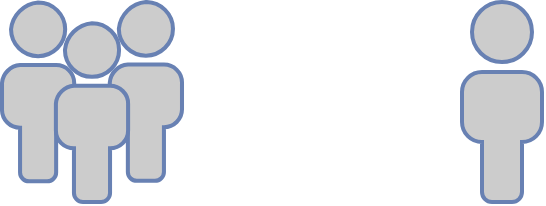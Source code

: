 <mxfile version="22.1.0" type="github">
  <diagram name="第 1 页" id="lMXs8Q7rvd494dYoZQJ7">
    <mxGraphModel dx="1221" dy="737" grid="1" gridSize="10" guides="1" tooltips="1" connect="1" arrows="1" fold="1" page="1" pageScale="1" pageWidth="827" pageHeight="1169" math="0" shadow="0">
      <root>
        <mxCell id="0" />
        <mxCell id="1" parent="0" />
        <mxCell id="C159Fk7skyHzSJro6QM8-1" value="" style="fontColor=#0066CC;verticalAlign=top;verticalLabelPosition=bottom;labelPosition=center;align=center;html=1;outlineConnect=0;fillColor=#CCCCCC;strokeColor=#6881B3;gradientColor=none;gradientDirection=north;strokeWidth=2;shape=mxgraph.networks.users;" vertex="1" parent="1">
          <mxGeometry x="350" y="720" width="90" height="100" as="geometry" />
        </mxCell>
        <mxCell id="C159Fk7skyHzSJro6QM8-2" value="" style="fontColor=#0066CC;verticalAlign=top;verticalLabelPosition=bottom;labelPosition=center;align=center;html=1;outlineConnect=0;fillColor=#CCCCCC;strokeColor=#6881B3;gradientColor=none;gradientDirection=north;strokeWidth=2;shape=mxgraph.networks.user_male;" vertex="1" parent="1">
          <mxGeometry x="580" y="720" width="40" height="100" as="geometry" />
        </mxCell>
      </root>
    </mxGraphModel>
  </diagram>
</mxfile>
